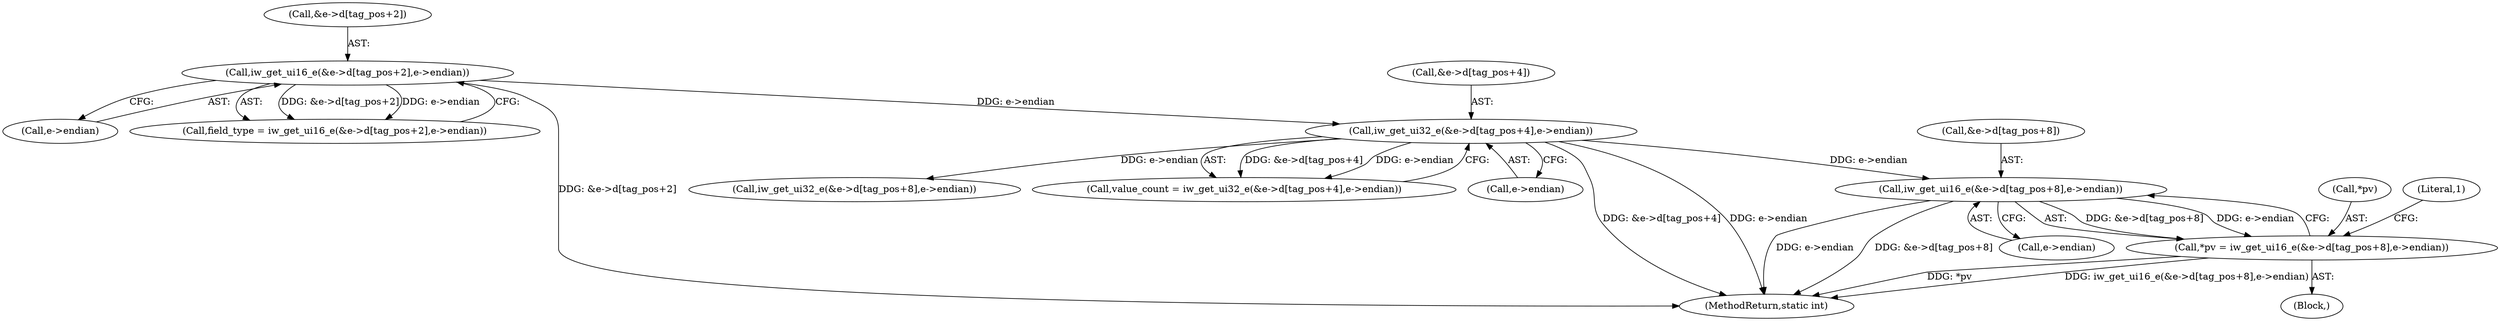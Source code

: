 digraph "1_imageworsener_b45cb1b665a14b0175b9cb1502ef7168e1fe0d5d_0@array" {
"1000151" [label="(Call,iw_get_ui16_e(&e->d[tag_pos+8],e->endian))"];
"1000125" [label="(Call,iw_get_ui32_e(&e->d[tag_pos+4],e->endian))"];
"1000111" [label="(Call,iw_get_ui16_e(&e->d[tag_pos+2],e->endian))"];
"1000148" [label="(Call,*pv = iw_get_ui16_e(&e->d[tag_pos+8],e->endian))"];
"1000147" [label="(Block,)"];
"1000120" [label="(Call,e->endian)"];
"1000152" [label="(Call,&e->d[tag_pos+8])"];
"1000134" [label="(Call,e->endian)"];
"1000151" [label="(Call,iw_get_ui16_e(&e->d[tag_pos+8],e->endian))"];
"1000109" [label="(Call,field_type = iw_get_ui16_e(&e->d[tag_pos+2],e->endian))"];
"1000148" [label="(Call,*pv = iw_get_ui16_e(&e->d[tag_pos+8],e->endian))"];
"1000111" [label="(Call,iw_get_ui16_e(&e->d[tag_pos+2],e->endian))"];
"1000112" [label="(Call,&e->d[tag_pos+2])"];
"1000174" [label="(Call,iw_get_ui32_e(&e->d[tag_pos+8],e->endian))"];
"1000160" [label="(Call,e->endian)"];
"1000125" [label="(Call,iw_get_ui32_e(&e->d[tag_pos+4],e->endian))"];
"1000149" [label="(Call,*pv)"];
"1000164" [label="(Literal,1)"];
"1000126" [label="(Call,&e->d[tag_pos+4])"];
"1000123" [label="(Call,value_count = iw_get_ui32_e(&e->d[tag_pos+4],e->endian))"];
"1000190" [label="(MethodReturn,static int)"];
"1000151" -> "1000148"  [label="AST: "];
"1000151" -> "1000160"  [label="CFG: "];
"1000152" -> "1000151"  [label="AST: "];
"1000160" -> "1000151"  [label="AST: "];
"1000148" -> "1000151"  [label="CFG: "];
"1000151" -> "1000190"  [label="DDG: e->endian"];
"1000151" -> "1000190"  [label="DDG: &e->d[tag_pos+8]"];
"1000151" -> "1000148"  [label="DDG: &e->d[tag_pos+8]"];
"1000151" -> "1000148"  [label="DDG: e->endian"];
"1000125" -> "1000151"  [label="DDG: e->endian"];
"1000125" -> "1000123"  [label="AST: "];
"1000125" -> "1000134"  [label="CFG: "];
"1000126" -> "1000125"  [label="AST: "];
"1000134" -> "1000125"  [label="AST: "];
"1000123" -> "1000125"  [label="CFG: "];
"1000125" -> "1000190"  [label="DDG: &e->d[tag_pos+4]"];
"1000125" -> "1000190"  [label="DDG: e->endian"];
"1000125" -> "1000123"  [label="DDG: &e->d[tag_pos+4]"];
"1000125" -> "1000123"  [label="DDG: e->endian"];
"1000111" -> "1000125"  [label="DDG: e->endian"];
"1000125" -> "1000174"  [label="DDG: e->endian"];
"1000111" -> "1000109"  [label="AST: "];
"1000111" -> "1000120"  [label="CFG: "];
"1000112" -> "1000111"  [label="AST: "];
"1000120" -> "1000111"  [label="AST: "];
"1000109" -> "1000111"  [label="CFG: "];
"1000111" -> "1000190"  [label="DDG: &e->d[tag_pos+2]"];
"1000111" -> "1000109"  [label="DDG: &e->d[tag_pos+2]"];
"1000111" -> "1000109"  [label="DDG: e->endian"];
"1000148" -> "1000147"  [label="AST: "];
"1000149" -> "1000148"  [label="AST: "];
"1000164" -> "1000148"  [label="CFG: "];
"1000148" -> "1000190"  [label="DDG: iw_get_ui16_e(&e->d[tag_pos+8],e->endian)"];
"1000148" -> "1000190"  [label="DDG: *pv"];
}
